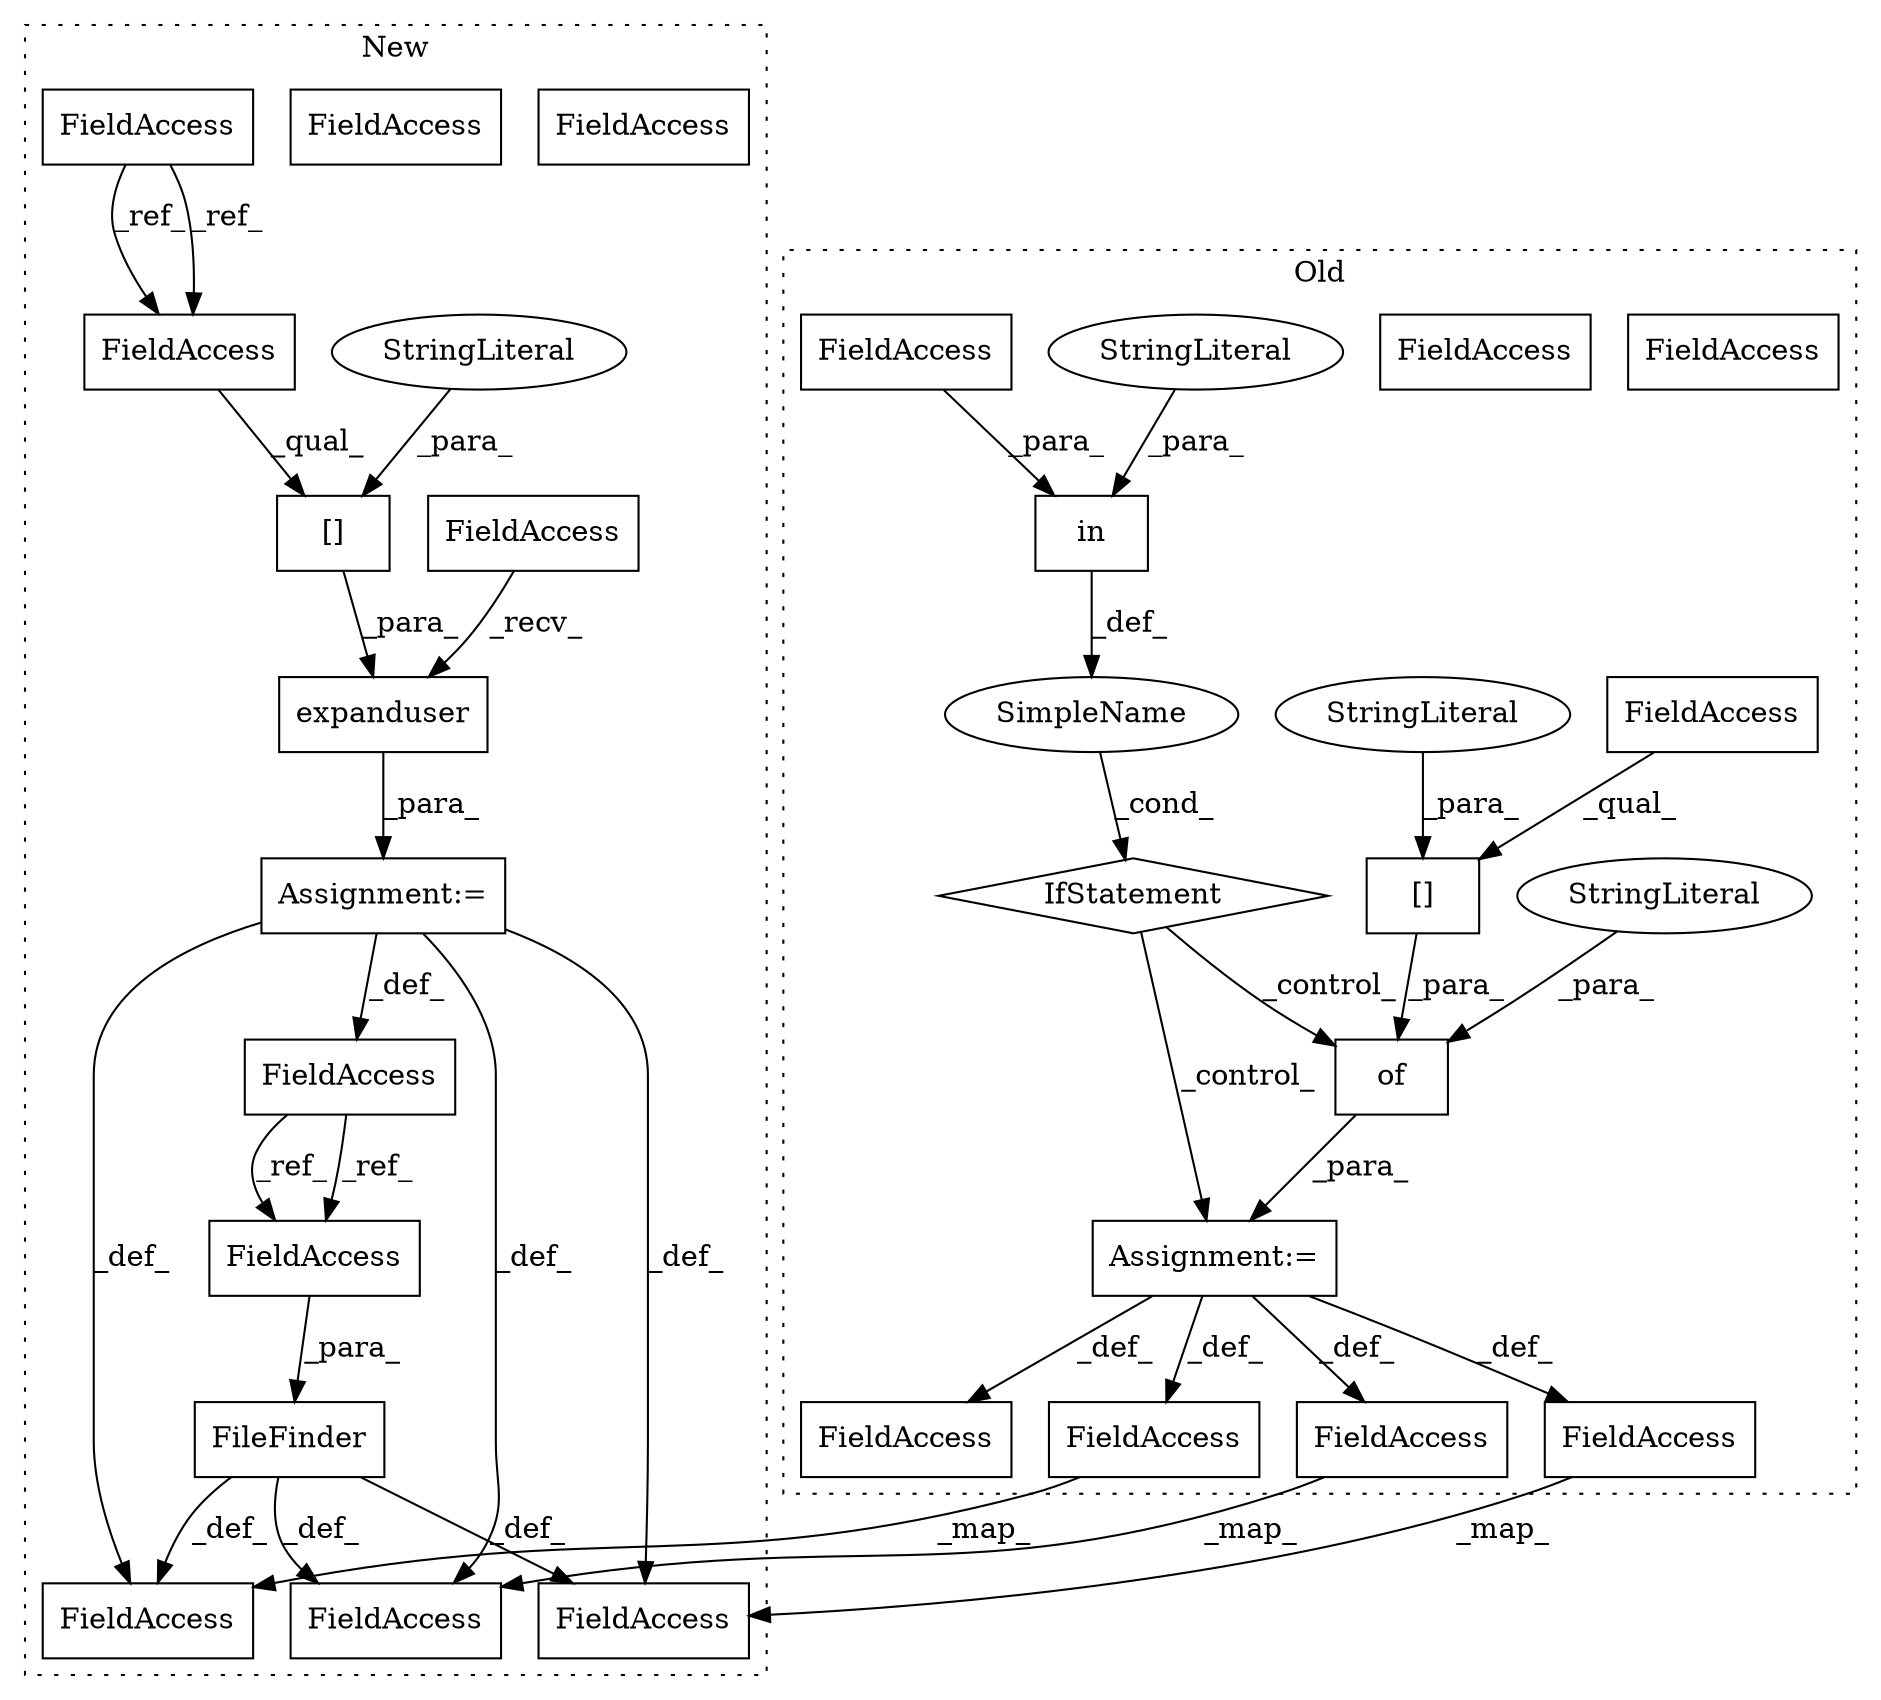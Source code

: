 digraph G {
subgraph cluster0 {
1 [label="of" a="32" s="12541,12577" l="3,1" shape="box"];
4 [label="Assignment:=" a="7" s="12536" l="1" shape="box"];
5 [label="StringLiteral" a="45" s="12544" l="5" shape="ellipse"];
10 [label="[]" a="2" s="12550,12576" l="10,1" shape="box"];
11 [label="in" a="105" s="12482" l="29" shape="box"];
12 [label="FieldAccess" a="22" s="12502" l="9" shape="box"];
14 [label="FieldAccess" a="22" s="12523" l="13" shape="box"];
15 [label="FieldAccess" a="22" s="12550" l="9" shape="box"];
16 [label="IfStatement" a="25" s="12472,12511" l="10,2" shape="diamond"];
17 [label="SimpleName" a="42" s="" l="" shape="ellipse"];
19 [label="StringLiteral" a="45" s="12560" l="16" shape="ellipse"];
21 [label="StringLiteral" a="45" s="12482" l="16" shape="ellipse"];
22 [label="FieldAccess" a="22" s="13603" l="3" shape="box"];
26 [label="FieldAccess" a="22" s="12812" l="8" shape="box"];
28 [label="FieldAccess" a="22" s="12872" l="8" shape="box"];
31 [label="FieldAccess" a="22" s="12550" l="9" shape="box"];
32 [label="FieldAccess" a="22" s="12502" l="9" shape="box"];
label = "Old";
style="dotted";
}
subgraph cluster1 {
2 [label="expanduser" a="32" s="12499,12533" l="11,1" shape="box"];
3 [label="FieldAccess" a="22" s="12491" l="2" shape="box"];
6 [label="FieldAccess" a="22" s="12484" l="6" shape="box"];
7 [label="FieldAccess" a="22" s="12580" l="6" shape="box"];
8 [label="Assignment:=" a="7" s="12490" l="1" shape="box"];
9 [label="[]" a="2" s="12510,12532" l="10,1" shape="box"];
13 [label="FieldAccess" a="22" s="12510" l="9" shape="box"];
18 [label="FileFinder" a="32" s="12569,12586" l="11,1" shape="box"];
20 [label="StringLiteral" a="45" s="12520" l="12" shape="ellipse"];
23 [label="FieldAccess" a="22" s="13605" l="3" shape="box"];
24 [label="FieldAccess" a="22" s="12423" l="9" shape="box"];
25 [label="FieldAccess" a="22" s="12814" l="8" shape="box"];
27 [label="FieldAccess" a="22" s="12874" l="8" shape="box"];
29 [label="FieldAccess" a="22" s="12510" l="9" shape="box"];
30 [label="FieldAccess" a="22" s="12580" l="6" shape="box"];
label = "New";
style="dotted";
}
1 -> 4 [label="_para_"];
2 -> 8 [label="_para_"];
3 -> 2 [label="_recv_"];
4 -> 14 [label="_def_"];
4 -> 26 [label="_def_"];
4 -> 28 [label="_def_"];
4 -> 22 [label="_def_"];
5 -> 1 [label="_para_"];
6 -> 30 [label="_ref_"];
6 -> 30 [label="_ref_"];
8 -> 6 [label="_def_"];
8 -> 25 [label="_def_"];
8 -> 23 [label="_def_"];
8 -> 27 [label="_def_"];
9 -> 2 [label="_para_"];
10 -> 1 [label="_para_"];
11 -> 17 [label="_def_"];
16 -> 4 [label="_control_"];
16 -> 1 [label="_control_"];
17 -> 16 [label="_cond_"];
18 -> 23 [label="_def_"];
18 -> 27 [label="_def_"];
18 -> 25 [label="_def_"];
19 -> 10 [label="_para_"];
20 -> 9 [label="_para_"];
21 -> 11 [label="_para_"];
22 -> 23 [label="_map_"];
24 -> 29 [label="_ref_"];
24 -> 29 [label="_ref_"];
26 -> 25 [label="_map_"];
28 -> 27 [label="_map_"];
29 -> 9 [label="_qual_"];
30 -> 18 [label="_para_"];
31 -> 10 [label="_qual_"];
32 -> 11 [label="_para_"];
}